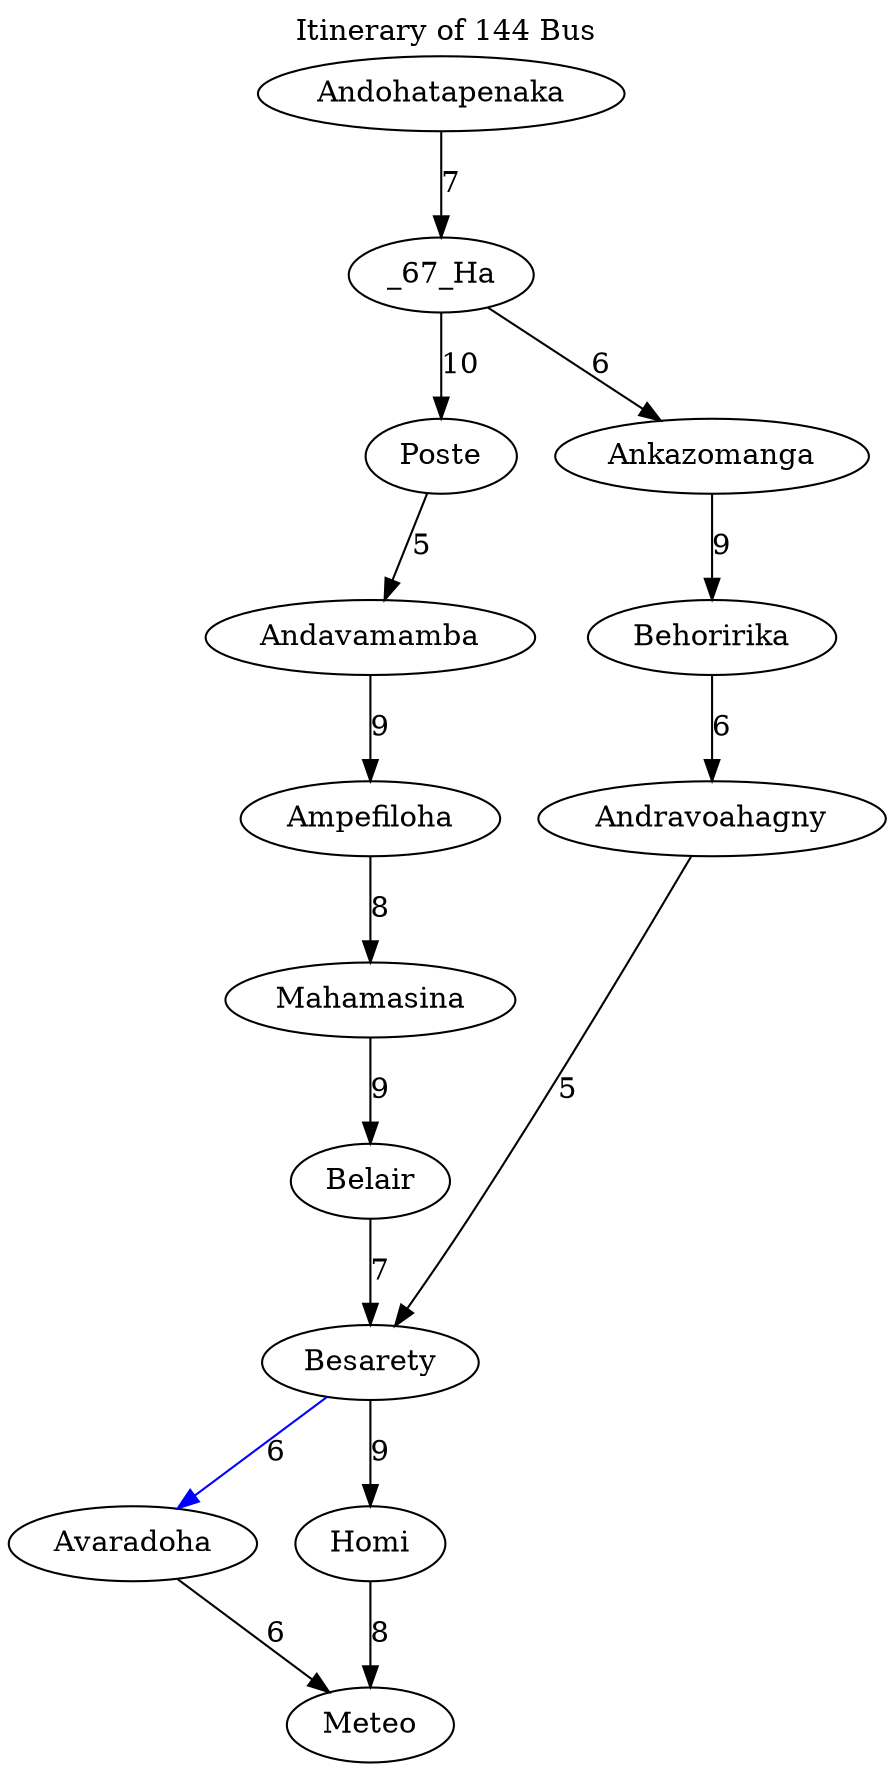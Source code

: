 digraph G {
	labelloc="t"	label="Itinerary of 144 Bus"	Andavamamba -> Ampefiloha [weight=9, label="9"];
	Ampefiloha -> Mahamasina [weight=8, label="8"];
	_67_Ha -> Poste [weight=10, label="10"];
	Andohatapenaka -> _67_Ha [weight=7, label="7"];
	Mahamasina -> Belair [weight=9, label="9"];
	Ankazomanga -> Behoririka [weight=9, label="9"];
	Andravoahagny -> Besarety [weight=5, label="5"];
	Besarety -> Avaradoha [color="blue", weight=6, label="6"];
	Homi -> Meteo [weight=8, label="8"];
	Besarety -> Homi [weight=9, label="9"];
	Poste -> Andavamamba [weight=5, label="5"];
	_67_Ha -> Ankazomanga [weight=6, label="6"];
	Behoririka -> Andravoahagny [weight=6, label="6"];
	Belair -> Besarety [weight=7, label="7"];
	Avaradoha -> Meteo [weight=6, label="6"];
}